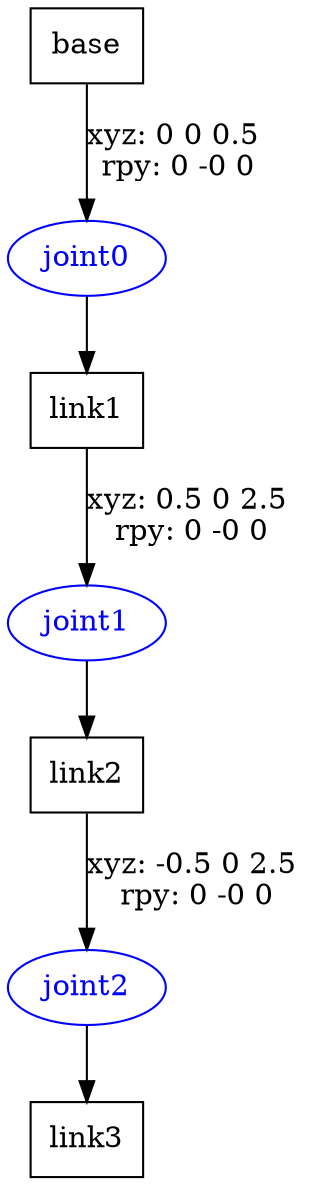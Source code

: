 digraph G {
node [shape=box];
"base" [label="base"];
"link1" [label="link1"];
"link2" [label="link2"];
"link3" [label="link3"];
node [shape=ellipse, color=blue, fontcolor=blue];
"base" -> "joint0" [label="xyz: 0 0 0.5 \nrpy: 0 -0 0"]
"joint0" -> "link1"
"link1" -> "joint1" [label="xyz: 0.5 0 2.5 \nrpy: 0 -0 0"]
"joint1" -> "link2"
"link2" -> "joint2" [label="xyz: -0.5 0 2.5 \nrpy: 0 -0 0"]
"joint2" -> "link3"
}
